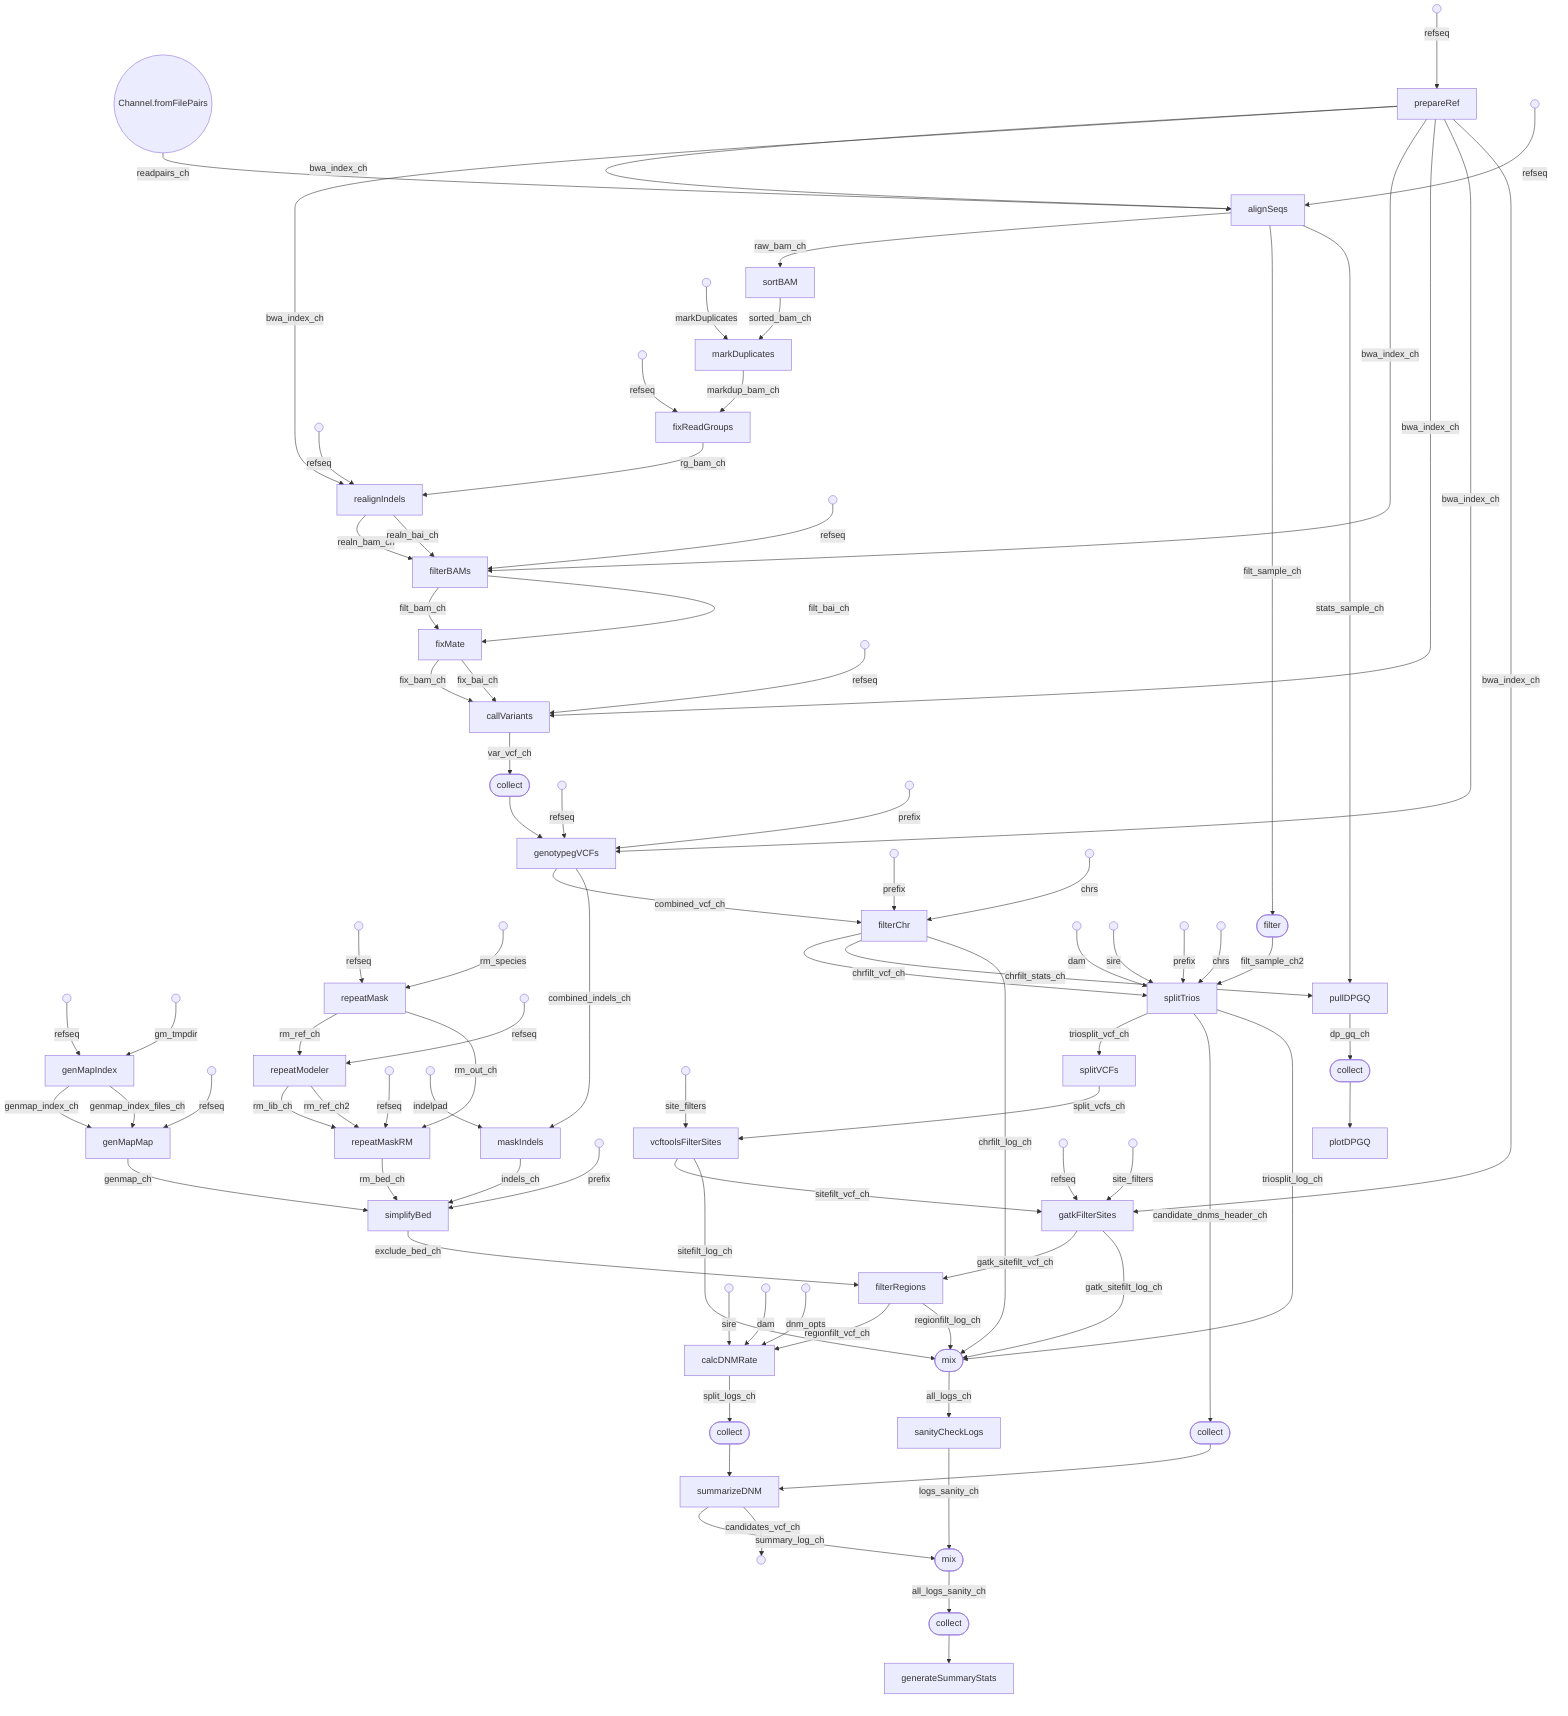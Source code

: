 flowchart TD
    p0((Channel.fromFilePairs))
    p1(( ))
    p2[prepareRef]
    p3(( ))
    p4[alignSeqs]
    p5[sortBAM]
    p6(( ))
    p7[markDuplicates]
    p8(( ))
    p9[fixReadGroups]
    p10(( ))
    p11[realignIndels]
    p12(( ))
    p13[filterBAMs]
    p14[fixMate]
    p15(( ))
    p16[callVariants]
    p17([collect])
    p18(( ))
    p19(( ))
    p20[genotypegVCFs]
    p21(( ))
    p22(( ))
    p23[genMapIndex]
    p24(( ))
    p25[genMapMap]
    p26(( ))
    p27(( ))
    p28[repeatMask]
    p29(( ))
    p30[repeatModeler]
    p31(( ))
    p32[repeatMaskRM]
    p33(( ))
    p34[maskIndels]
    p35(( ))
    p36[simplifyBed]
    p37(( ))
    p38(( ))
    p39[filterChr]
    p40([filter])
    p41(( ))
    p42(( ))
    p43(( ))
    p44(( ))
    p45[splitTrios]
    p46[pullDPGQ]
    p47([collect])
    p48[plotDPGQ]
    p49[splitVCFs]
    p50(( ))
    p51[vcftoolsFilterSites]
    p52(( ))
    p53(( ))
    p54[gatkFilterSites]
    p55[filterRegions]
    p56(( ))
    p57(( ))
    p58(( ))
    p59[calcDNMRate]
    p60([collect])
    p61([collect])
    p62[summarizeDNM]
    p63(( ))
    p64([mix])
    p65[sanityCheckLogs]
    p66([mix])
    p67([collect])
    p68[generateSummaryStats]
    p0 -->|readpairs_ch| p4
    p1 -->|refseq| p2
    p2 -->|bwa_index_ch| p4
    p3 -->|refseq| p4
    p4 -->|raw_bam_ch| p5
    p4 -->|filt_sample_ch| p40
    p4 -->|stats_sample_ch| p46
    p5 -->|sorted_bam_ch| p7
    p6 -->|markDuplicates| p7
    p7 -->|markdup_bam_ch| p9
    p8 -->|refseq| p9
    p9 -->|rg_bam_ch| p11
    p10 -->|refseq| p11
    p2 -->|bwa_index_ch| p11
    p11 -->|realn_bam_ch| p13
    p11 -->|realn_bai_ch| p13
    p12 -->|refseq| p13
    p2 -->|bwa_index_ch| p13
    p13 -->|filt_bam_ch| p14
    p13 -->|filt_bai_ch| p14
    p14 -->|fix_bam_ch| p16
    p14 -->|fix_bai_ch| p16
    p15 -->|refseq| p16
    p2 -->|bwa_index_ch| p16
    p16 -->|var_vcf_ch| p17
    p17 --> p20
    p18 -->|refseq| p20
    p2 -->|bwa_index_ch| p20
    p19 -->|prefix| p20
    p20 -->|combined_vcf_ch| p39
    p20 -->|combined_indels_ch| p34
    p21 -->|refseq| p23
    p22 -->|gm_tmpdir| p23
    p23 -->|genmap_index_ch| p25
    p23 -->|genmap_index_files_ch| p25
    p24 -->|refseq| p25
    p25 -->|genmap_ch| p36
    p26 -->|refseq| p28
    p27 -->|rm_species| p28
    p28 -->|rm_ref_ch| p30
    p28 -->|rm_out_ch| p32
    p29 -->|refseq| p30
    p30 -->|rm_lib_ch| p32
    p30 -->|rm_ref_ch2| p32
    p31 -->|refseq| p32
    p32 -->|rm_bed_ch| p36
    p33 -->|indelpad| p34
    p34 -->|indels_ch| p36
    p35 -->|prefix| p36
    p36 -->|exclude_bed_ch| p55
    p37 -->|prefix| p39
    p38 -->|chrs| p39
    p39 -->|chrfilt_vcf_ch| p45
    p39 -->|chrfilt_stats_ch| p46
    p39 -->|chrfilt_log_ch| p64
    p40 -->|filt_sample_ch2| p45
    p41 -->|dam| p45
    p42 -->|sire| p45
    p43 -->|prefix| p45
    p44 -->|chrs| p45
    p45 -->|triosplit_vcf_ch| p49
    p45 -->|candidate_dnms_header_ch| p61
    p45 -->|triosplit_log_ch| p64
    p46 -->|dp_gq_ch| p47
    p47 --> p48
    p49 -->|split_vcfs_ch| p51
    p50 -->|site_filters| p51
    p51 -->|sitefilt_vcf_ch| p54
    p51 -->|sitefilt_log_ch| p64
    p52 -->|refseq| p54
    p2 -->|bwa_index_ch| p54
    p53 -->|site_filters| p54
    p54 -->|gatk_sitefilt_vcf_ch| p55
    p54 -->|gatk_sitefilt_log_ch| p64
    p55 -->|regionfilt_vcf_ch| p59
    p55 -->|regionfilt_log_ch| p64
    p56 -->|sire| p59
    p57 -->|dam| p59
    p58 -->|dnm_opts| p59
    p59 -->|split_logs_ch| p60
    p60 --> p62
    p61 --> p62
    p62 -->|summary_log_ch| p66
    p62 -->|candidates_vcf_ch| p63
    p64 -->|all_logs_ch| p65
    p65 -->|logs_sanity_ch| p66
    p66 -->|all_logs_sanity_ch| p67
    p67 --> p68